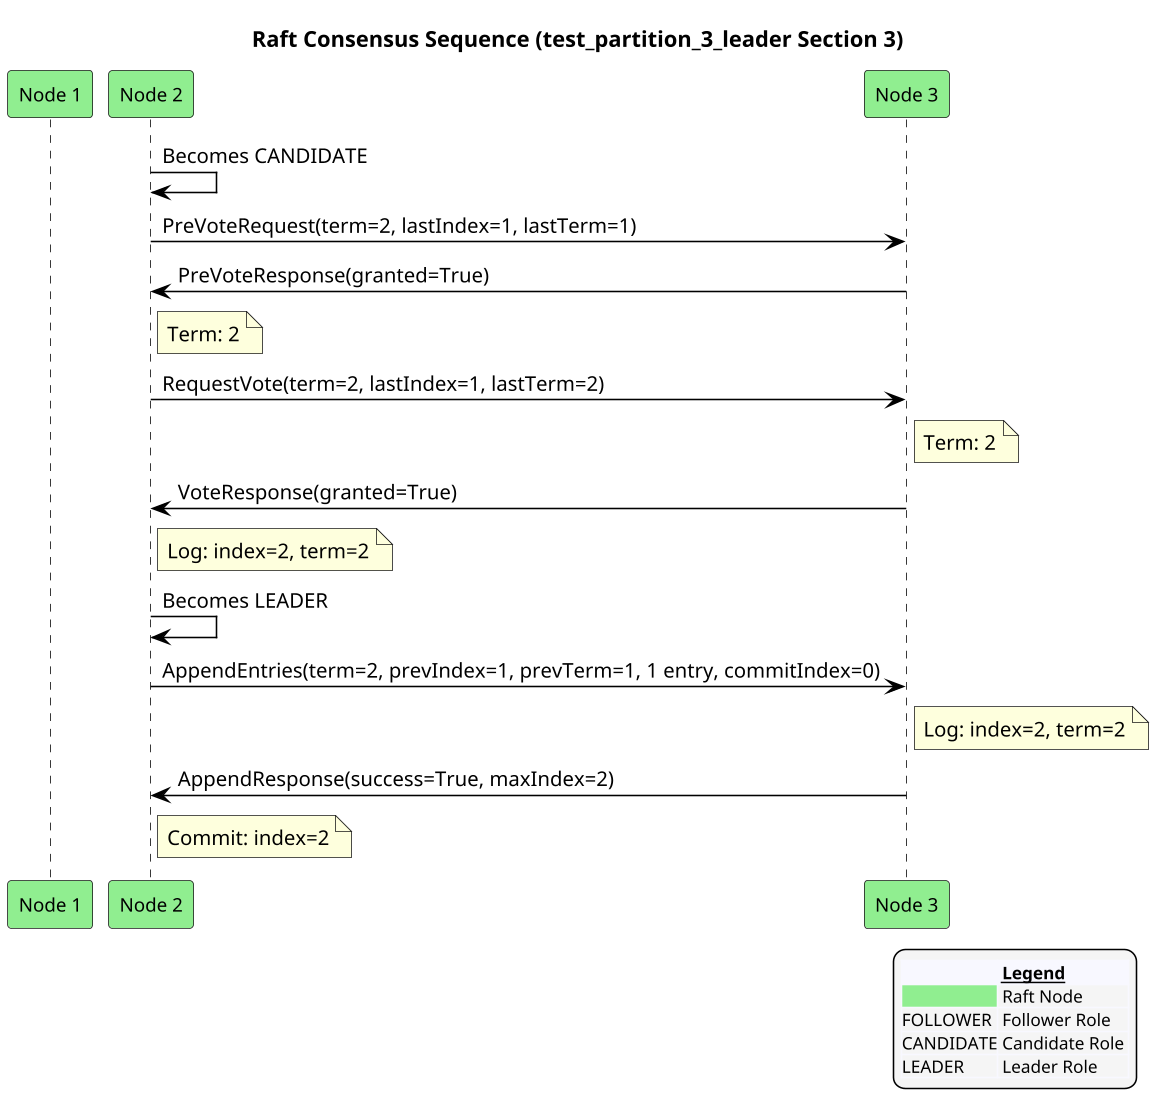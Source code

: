 @startuml
!pragma ratio 0.7
skinparam dpi 150
skinparam monochrome false
skinparam sequence {
  ArrowColor Black
  ActorBorderColor Black
  LifeLineBorderColor Black
  ParticipantFontSize 12
  Padding 10
}
skinparam legend {
  BackgroundColor #F5F5F5
  FontSize 11
}
title Raft Consensus Sequence (test_partition_3_leader Section 3)

participant "Node 1" as n1 order 10 #Lightgreen
participant "Node 2" as n2 order 20 #Lightgreen
participant "Node 3" as n3 order 30 #Lightgreen
n2 -> n2: Becomes CANDIDATE
n2 -> n3: PreVoteRequest(term=2, lastIndex=1, lastTerm=1)
n3 -> n2: PreVoteResponse(granted=True)
note right of n2: Term: 2
n2 -> n3: RequestVote(term=2, lastIndex=1, lastTerm=2)
note right of n3: Term: 2
n3 -> n2: VoteResponse(granted=True)
note right of n2: Log: index=2, term=2
n2 -> n2: Becomes LEADER
n2 -> n3: AppendEntries(term=2, prevIndex=1, prevTerm=1, 1 entry, commitIndex=0)
note right of n3: Log: index=2, term=2
n3 -> n2: AppendResponse(success=True, maxIndex=2)
note right of n2: Commit: index=2

legend right
  <#GhostWhite,#GhostWhite>|      |= __Legend__ |
  |<#Lightgreen>| Raft Node |
  |FOLLOWER| Follower Role |
  |CANDIDATE| Candidate Role |
  |LEADER| Leader Role |
endlegend
@enduml
